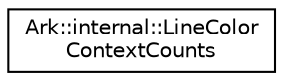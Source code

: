 digraph "Graphical Class Hierarchy"
{
 // INTERACTIVE_SVG=YES
 // LATEX_PDF_SIZE
  edge [fontname="Helvetica",fontsize="10",labelfontname="Helvetica",labelfontsize="10"];
  node [fontname="Helvetica",fontsize="10",shape=record];
  rankdir="LR";
  Node0 [label="Ark::internal::LineColor\lContextCounts",height=0.2,width=0.4,color="black", fillcolor="white", style="filled",URL="$d8/d5a/structArk_1_1internal_1_1LineColorContextCounts.html",tooltip=" "];
}
